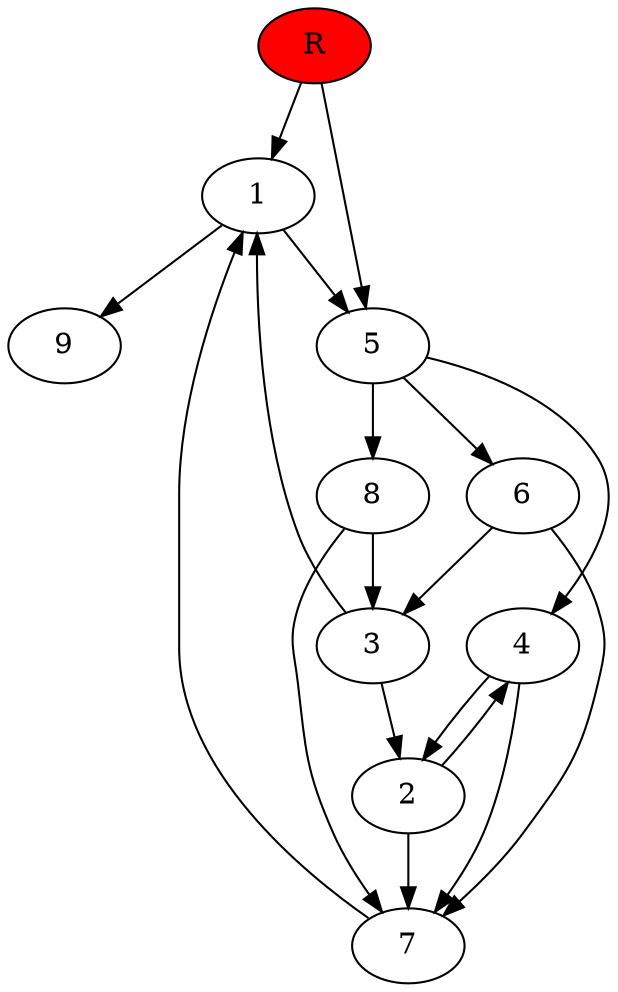 digraph prb23101 {
	1
	2
	3
	4
	5
	6
	7
	8
	R [fillcolor="#ff0000" style=filled]
	1 -> 5
	1 -> 9
	2 -> 4
	2 -> 7
	3 -> 1
	3 -> 2
	4 -> 2
	4 -> 7
	5 -> 4
	5 -> 6
	5 -> 8
	6 -> 3
	6 -> 7
	7 -> 1
	8 -> 3
	8 -> 7
	R -> 1
	R -> 5
}

